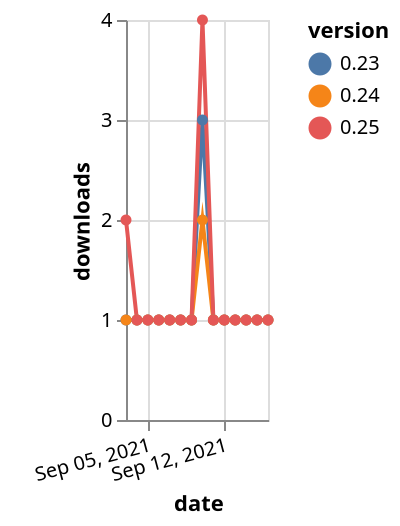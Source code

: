 {"$schema": "https://vega.github.io/schema/vega-lite/v5.json", "description": "A simple bar chart with embedded data.", "data": {"values": [{"date": "2021-09-03", "total": 217, "delta": 1, "version": "0.23"}, {"date": "2021-09-04", "total": 218, "delta": 1, "version": "0.23"}, {"date": "2021-09-05", "total": 219, "delta": 1, "version": "0.23"}, {"date": "2021-09-06", "total": 220, "delta": 1, "version": "0.23"}, {"date": "2021-09-07", "total": 221, "delta": 1, "version": "0.23"}, {"date": "2021-09-08", "total": 222, "delta": 1, "version": "0.23"}, {"date": "2021-09-09", "total": 223, "delta": 1, "version": "0.23"}, {"date": "2021-09-10", "total": 226, "delta": 3, "version": "0.23"}, {"date": "2021-09-11", "total": 227, "delta": 1, "version": "0.23"}, {"date": "2021-09-12", "total": 228, "delta": 1, "version": "0.23"}, {"date": "2021-09-13", "total": 229, "delta": 1, "version": "0.23"}, {"date": "2021-09-14", "total": 230, "delta": 1, "version": "0.23"}, {"date": "2021-09-15", "total": 231, "delta": 1, "version": "0.23"}, {"date": "2021-09-16", "total": 232, "delta": 1, "version": "0.23"}, {"date": "2021-09-03", "total": 156, "delta": 1, "version": "0.24"}, {"date": "2021-09-04", "total": 157, "delta": 1, "version": "0.24"}, {"date": "2021-09-05", "total": 158, "delta": 1, "version": "0.24"}, {"date": "2021-09-06", "total": 159, "delta": 1, "version": "0.24"}, {"date": "2021-09-07", "total": 160, "delta": 1, "version": "0.24"}, {"date": "2021-09-08", "total": 161, "delta": 1, "version": "0.24"}, {"date": "2021-09-09", "total": 162, "delta": 1, "version": "0.24"}, {"date": "2021-09-10", "total": 164, "delta": 2, "version": "0.24"}, {"date": "2021-09-11", "total": 165, "delta": 1, "version": "0.24"}, {"date": "2021-09-12", "total": 166, "delta": 1, "version": "0.24"}, {"date": "2021-09-13", "total": 167, "delta": 1, "version": "0.24"}, {"date": "2021-09-14", "total": 168, "delta": 1, "version": "0.24"}, {"date": "2021-09-15", "total": 169, "delta": 1, "version": "0.24"}, {"date": "2021-09-16", "total": 170, "delta": 1, "version": "0.24"}, {"date": "2021-09-03", "total": 115, "delta": 2, "version": "0.25"}, {"date": "2021-09-04", "total": 116, "delta": 1, "version": "0.25"}, {"date": "2021-09-05", "total": 117, "delta": 1, "version": "0.25"}, {"date": "2021-09-06", "total": 118, "delta": 1, "version": "0.25"}, {"date": "2021-09-07", "total": 119, "delta": 1, "version": "0.25"}, {"date": "2021-09-08", "total": 120, "delta": 1, "version": "0.25"}, {"date": "2021-09-09", "total": 121, "delta": 1, "version": "0.25"}, {"date": "2021-09-10", "total": 125, "delta": 4, "version": "0.25"}, {"date": "2021-09-11", "total": 126, "delta": 1, "version": "0.25"}, {"date": "2021-09-12", "total": 127, "delta": 1, "version": "0.25"}, {"date": "2021-09-13", "total": 128, "delta": 1, "version": "0.25"}, {"date": "2021-09-14", "total": 129, "delta": 1, "version": "0.25"}, {"date": "2021-09-15", "total": 130, "delta": 1, "version": "0.25"}, {"date": "2021-09-16", "total": 131, "delta": 1, "version": "0.25"}]}, "width": "container", "mark": {"type": "line", "point": {"filled": true}}, "encoding": {"x": {"field": "date", "type": "temporal", "timeUnit": "yearmonthdate", "title": "date", "axis": {"labelAngle": -15}}, "y": {"field": "delta", "type": "quantitative", "title": "downloads"}, "color": {"field": "version", "type": "nominal"}, "tooltip": {"field": "delta"}}}